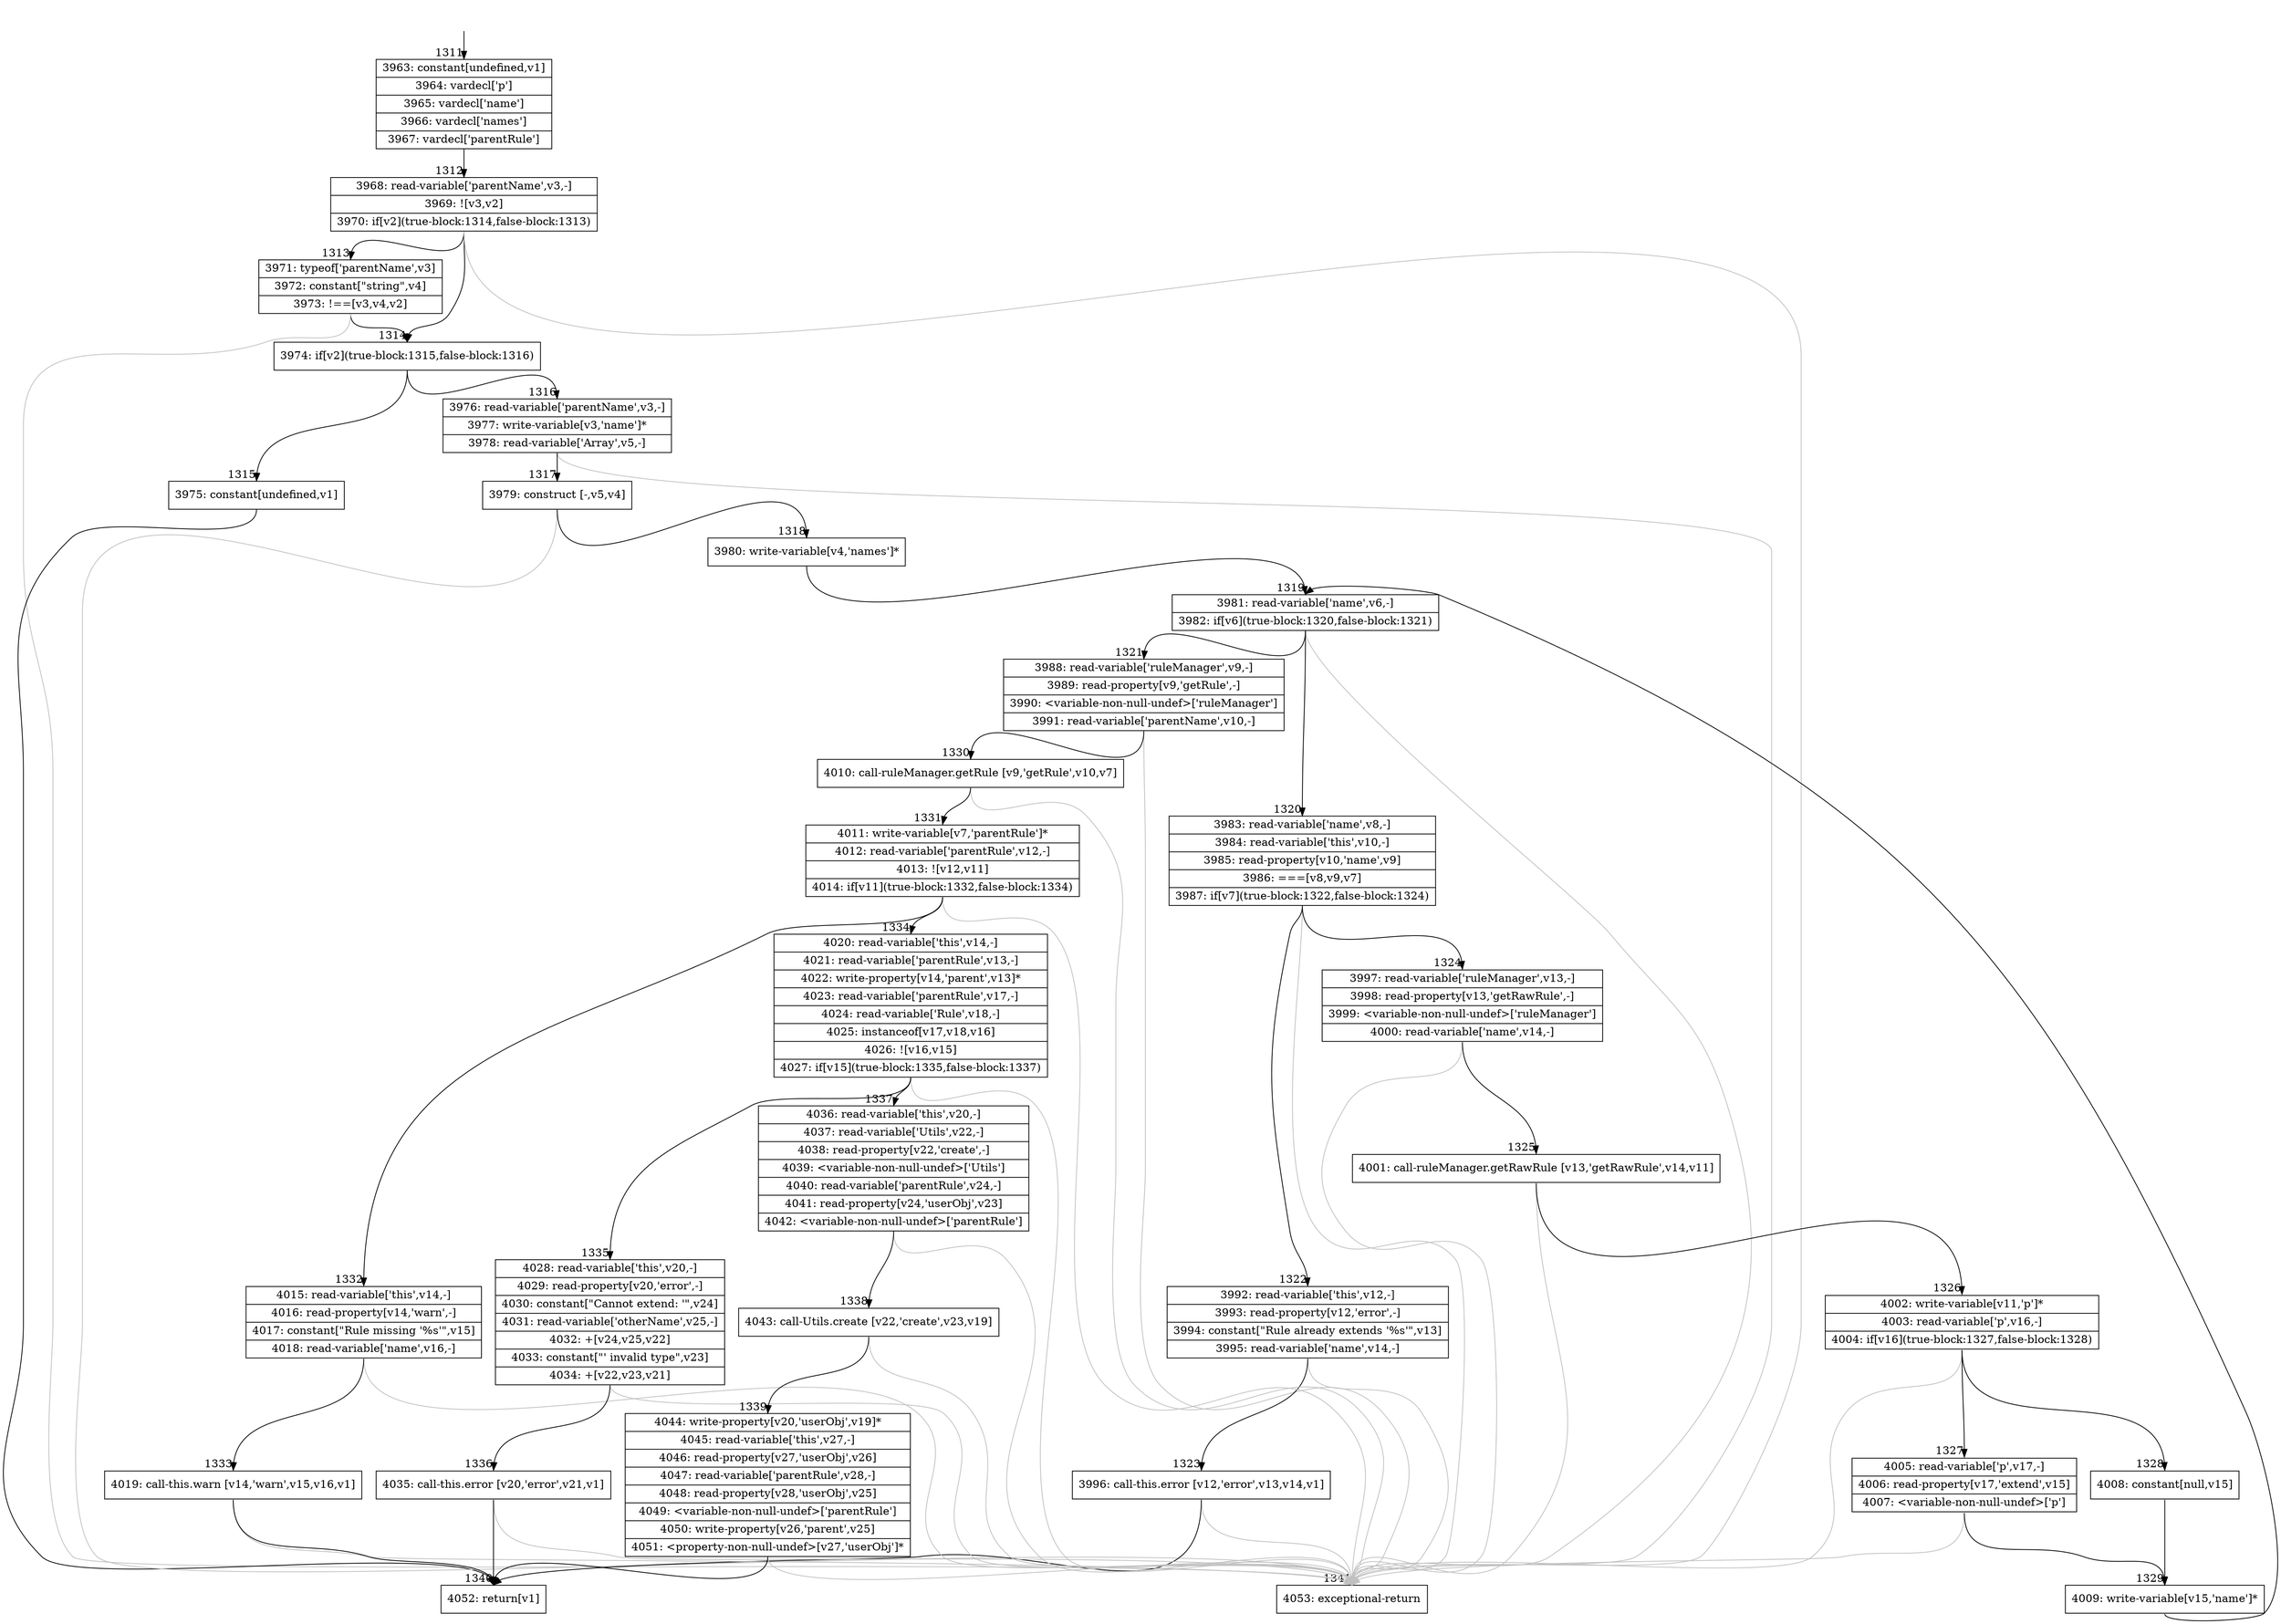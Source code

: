 digraph {
rankdir="TD"
BB_entry106[shape=none,label=""];
BB_entry106 -> BB1311 [tailport=s, headport=n, headlabel="    1311"]
BB1311 [shape=record label="{3963: constant[undefined,v1]|3964: vardecl['p']|3965: vardecl['name']|3966: vardecl['names']|3967: vardecl['parentRule']}" ] 
BB1311 -> BB1312 [tailport=s, headport=n, headlabel="      1312"]
BB1312 [shape=record label="{3968: read-variable['parentName',v3,-]|3969: ![v3,v2]|3970: if[v2](true-block:1314,false-block:1313)}" ] 
BB1312 -> BB1314 [tailport=s, headport=n, headlabel="      1314"]
BB1312 -> BB1313 [tailport=s, headport=n, headlabel="      1313"]
BB1312 -> BB1341 [tailport=s, headport=n, color=gray, headlabel="      1341"]
BB1313 [shape=record label="{3971: typeof['parentName',v3]|3972: constant[\"string\",v4]|3973: !==[v3,v4,v2]}" ] 
BB1313 -> BB1314 [tailport=s, headport=n]
BB1313 -> BB1341 [tailport=s, headport=n, color=gray]
BB1314 [shape=record label="{3974: if[v2](true-block:1315,false-block:1316)}" ] 
BB1314 -> BB1315 [tailport=s, headport=n, headlabel="      1315"]
BB1314 -> BB1316 [tailport=s, headport=n, headlabel="      1316"]
BB1315 [shape=record label="{3975: constant[undefined,v1]}" ] 
BB1315 -> BB1340 [tailport=s, headport=n, headlabel="      1340"]
BB1316 [shape=record label="{3976: read-variable['parentName',v3,-]|3977: write-variable[v3,'name']*|3978: read-variable['Array',v5,-]}" ] 
BB1316 -> BB1317 [tailport=s, headport=n, headlabel="      1317"]
BB1316 -> BB1341 [tailport=s, headport=n, color=gray]
BB1317 [shape=record label="{3979: construct [-,v5,v4]}" ] 
BB1317 -> BB1318 [tailport=s, headport=n, headlabel="      1318"]
BB1317 -> BB1341 [tailport=s, headport=n, color=gray]
BB1318 [shape=record label="{3980: write-variable[v4,'names']*}" ] 
BB1318 -> BB1319 [tailport=s, headport=n, headlabel="      1319"]
BB1319 [shape=record label="{3981: read-variable['name',v6,-]|3982: if[v6](true-block:1320,false-block:1321)}" ] 
BB1319 -> BB1320 [tailport=s, headport=n, headlabel="      1320"]
BB1319 -> BB1321 [tailport=s, headport=n, headlabel="      1321"]
BB1319 -> BB1341 [tailport=s, headport=n, color=gray]
BB1320 [shape=record label="{3983: read-variable['name',v8,-]|3984: read-variable['this',v10,-]|3985: read-property[v10,'name',v9]|3986: ===[v8,v9,v7]|3987: if[v7](true-block:1322,false-block:1324)}" ] 
BB1320 -> BB1322 [tailport=s, headport=n, headlabel="      1322"]
BB1320 -> BB1324 [tailport=s, headport=n, headlabel="      1324"]
BB1320 -> BB1341 [tailport=s, headport=n, color=gray]
BB1321 [shape=record label="{3988: read-variable['ruleManager',v9,-]|3989: read-property[v9,'getRule',-]|3990: \<variable-non-null-undef\>['ruleManager']|3991: read-variable['parentName',v10,-]}" ] 
BB1321 -> BB1330 [tailport=s, headport=n, headlabel="      1330"]
BB1321 -> BB1341 [tailport=s, headport=n, color=gray]
BB1322 [shape=record label="{3992: read-variable['this',v12,-]|3993: read-property[v12,'error',-]|3994: constant[\"Rule already extends '%s'\",v13]|3995: read-variable['name',v14,-]}" ] 
BB1322 -> BB1323 [tailport=s, headport=n, headlabel="      1323"]
BB1322 -> BB1341 [tailport=s, headport=n, color=gray]
BB1323 [shape=record label="{3996: call-this.error [v12,'error',v13,v14,v1]}" ] 
BB1323 -> BB1340 [tailport=s, headport=n]
BB1323 -> BB1341 [tailport=s, headport=n, color=gray]
BB1324 [shape=record label="{3997: read-variable['ruleManager',v13,-]|3998: read-property[v13,'getRawRule',-]|3999: \<variable-non-null-undef\>['ruleManager']|4000: read-variable['name',v14,-]}" ] 
BB1324 -> BB1325 [tailport=s, headport=n, headlabel="      1325"]
BB1324 -> BB1341 [tailport=s, headport=n, color=gray]
BB1325 [shape=record label="{4001: call-ruleManager.getRawRule [v13,'getRawRule',v14,v11]}" ] 
BB1325 -> BB1326 [tailport=s, headport=n, headlabel="      1326"]
BB1325 -> BB1341 [tailport=s, headport=n, color=gray]
BB1326 [shape=record label="{4002: write-variable[v11,'p']*|4003: read-variable['p',v16,-]|4004: if[v16](true-block:1327,false-block:1328)}" ] 
BB1326 -> BB1327 [tailport=s, headport=n, headlabel="      1327"]
BB1326 -> BB1328 [tailport=s, headport=n, headlabel="      1328"]
BB1326 -> BB1341 [tailport=s, headport=n, color=gray]
BB1327 [shape=record label="{4005: read-variable['p',v17,-]|4006: read-property[v17,'extend',v15]|4007: \<variable-non-null-undef\>['p']}" ] 
BB1327 -> BB1329 [tailport=s, headport=n, headlabel="      1329"]
BB1327 -> BB1341 [tailport=s, headport=n, color=gray]
BB1328 [shape=record label="{4008: constant[null,v15]}" ] 
BB1328 -> BB1329 [tailport=s, headport=n]
BB1329 [shape=record label="{4009: write-variable[v15,'name']*}" ] 
BB1329 -> BB1319 [tailport=s, headport=n]
BB1330 [shape=record label="{4010: call-ruleManager.getRule [v9,'getRule',v10,v7]}" ] 
BB1330 -> BB1331 [tailport=s, headport=n, headlabel="      1331"]
BB1330 -> BB1341 [tailport=s, headport=n, color=gray]
BB1331 [shape=record label="{4011: write-variable[v7,'parentRule']*|4012: read-variable['parentRule',v12,-]|4013: ![v12,v11]|4014: if[v11](true-block:1332,false-block:1334)}" ] 
BB1331 -> BB1332 [tailport=s, headport=n, headlabel="      1332"]
BB1331 -> BB1334 [tailport=s, headport=n, headlabel="      1334"]
BB1331 -> BB1341 [tailport=s, headport=n, color=gray]
BB1332 [shape=record label="{4015: read-variable['this',v14,-]|4016: read-property[v14,'warn',-]|4017: constant[\"Rule missing '%s'\",v15]|4018: read-variable['name',v16,-]}" ] 
BB1332 -> BB1333 [tailport=s, headport=n, headlabel="      1333"]
BB1332 -> BB1341 [tailport=s, headport=n, color=gray]
BB1333 [shape=record label="{4019: call-this.warn [v14,'warn',v15,v16,v1]}" ] 
BB1333 -> BB1340 [tailport=s, headport=n]
BB1333 -> BB1341 [tailport=s, headport=n, color=gray]
BB1334 [shape=record label="{4020: read-variable['this',v14,-]|4021: read-variable['parentRule',v13,-]|4022: write-property[v14,'parent',v13]*|4023: read-variable['parentRule',v17,-]|4024: read-variable['Rule',v18,-]|4025: instanceof[v17,v18,v16]|4026: ![v16,v15]|4027: if[v15](true-block:1335,false-block:1337)}" ] 
BB1334 -> BB1335 [tailport=s, headport=n, headlabel="      1335"]
BB1334 -> BB1337 [tailport=s, headport=n, headlabel="      1337"]
BB1334 -> BB1341 [tailport=s, headport=n, color=gray]
BB1335 [shape=record label="{4028: read-variable['this',v20,-]|4029: read-property[v20,'error',-]|4030: constant[\"Cannot extend: '\",v24]|4031: read-variable['otherName',v25,-]|4032: +[v24,v25,v22]|4033: constant[\"' invalid type\",v23]|4034: +[v22,v23,v21]}" ] 
BB1335 -> BB1336 [tailport=s, headport=n, headlabel="      1336"]
BB1335 -> BB1341 [tailport=s, headport=n, color=gray]
BB1336 [shape=record label="{4035: call-this.error [v20,'error',v21,v1]}" ] 
BB1336 -> BB1340 [tailport=s, headport=n]
BB1336 -> BB1341 [tailport=s, headport=n, color=gray]
BB1337 [shape=record label="{4036: read-variable['this',v20,-]|4037: read-variable['Utils',v22,-]|4038: read-property[v22,'create',-]|4039: \<variable-non-null-undef\>['Utils']|4040: read-variable['parentRule',v24,-]|4041: read-property[v24,'userObj',v23]|4042: \<variable-non-null-undef\>['parentRule']}" ] 
BB1337 -> BB1338 [tailport=s, headport=n, headlabel="      1338"]
BB1337 -> BB1341 [tailport=s, headport=n, color=gray]
BB1338 [shape=record label="{4043: call-Utils.create [v22,'create',v23,v19]}" ] 
BB1338 -> BB1339 [tailport=s, headport=n, headlabel="      1339"]
BB1338 -> BB1341 [tailport=s, headport=n, color=gray]
BB1339 [shape=record label="{4044: write-property[v20,'userObj',v19]*|4045: read-variable['this',v27,-]|4046: read-property[v27,'userObj',v26]|4047: read-variable['parentRule',v28,-]|4048: read-property[v28,'userObj',v25]|4049: \<variable-non-null-undef\>['parentRule']|4050: write-property[v26,'parent',v25]|4051: \<property-non-null-undef\>[v27,'userObj']*}" ] 
BB1339 -> BB1340 [tailport=s, headport=n]
BB1339 -> BB1341 [tailport=s, headport=n, color=gray]
BB1340 [shape=record label="{4052: return[v1]}" ] 
BB1341 [shape=record label="{4053: exceptional-return}" ] 
//#$~ 1135
}
